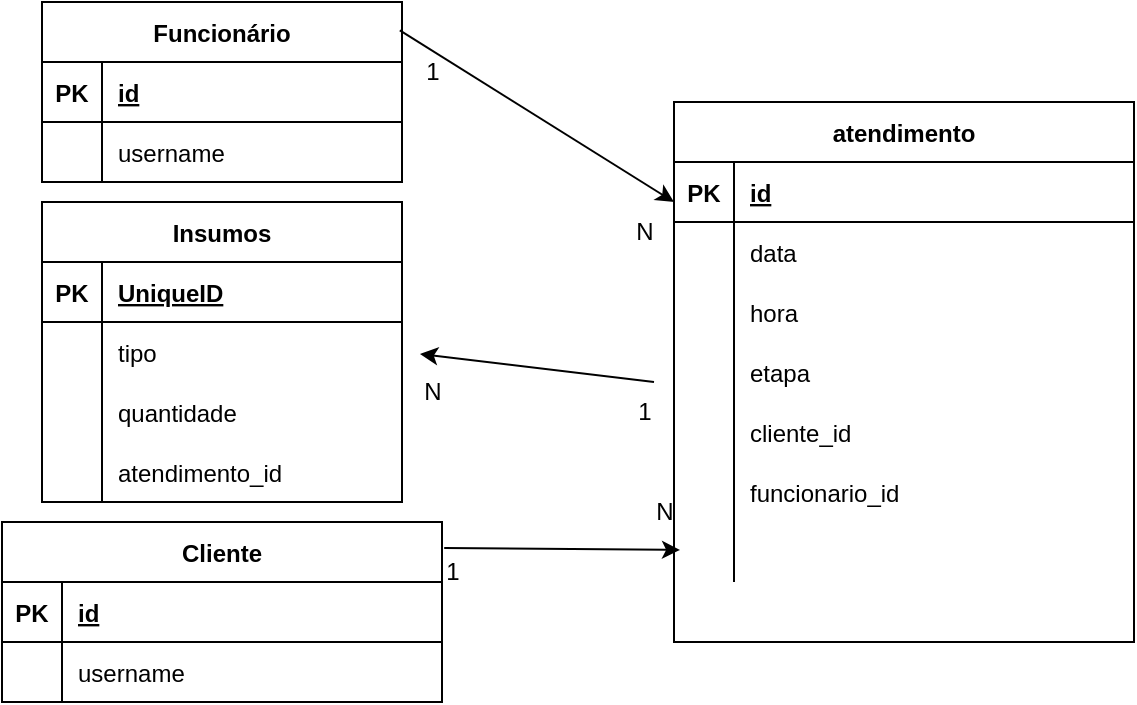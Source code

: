 <mxfile version="20.8.12" type="github">
  <diagram name="Página-1" id="WgWkjKN90W8pMYpgYEF1">
    <mxGraphModel dx="839" dy="454" grid="1" gridSize="10" guides="1" tooltips="1" connect="1" arrows="1" fold="1" page="1" pageScale="1" pageWidth="827" pageHeight="1169" math="0" shadow="0">
      <root>
        <mxCell id="0" />
        <mxCell id="1" parent="0" />
        <mxCell id="1_rDyukrvfi0iXDX1kIL-1" value="Cliente" style="shape=table;startSize=30;container=1;collapsible=1;childLayout=tableLayout;fixedRows=1;rowLines=0;fontStyle=1;align=center;resizeLast=1;" parent="1" vertex="1">
          <mxGeometry x="214" y="270" width="220" height="90" as="geometry" />
        </mxCell>
        <mxCell id="1_rDyukrvfi0iXDX1kIL-2" value="" style="shape=tableRow;horizontal=0;startSize=0;swimlaneHead=0;swimlaneBody=0;fillColor=none;collapsible=0;dropTarget=0;points=[[0,0.5],[1,0.5]];portConstraint=eastwest;top=0;left=0;right=0;bottom=1;" parent="1_rDyukrvfi0iXDX1kIL-1" vertex="1">
          <mxGeometry y="30" width="220" height="30" as="geometry" />
        </mxCell>
        <mxCell id="1_rDyukrvfi0iXDX1kIL-3" value="PK" style="shape=partialRectangle;connectable=0;fillColor=none;top=0;left=0;bottom=0;right=0;fontStyle=1;overflow=hidden;" parent="1_rDyukrvfi0iXDX1kIL-2" vertex="1">
          <mxGeometry width="30" height="30" as="geometry">
            <mxRectangle width="30" height="30" as="alternateBounds" />
          </mxGeometry>
        </mxCell>
        <mxCell id="1_rDyukrvfi0iXDX1kIL-4" value="id" style="shape=partialRectangle;connectable=0;fillColor=none;top=0;left=0;bottom=0;right=0;align=left;spacingLeft=6;fontStyle=5;overflow=hidden;" parent="1_rDyukrvfi0iXDX1kIL-2" vertex="1">
          <mxGeometry x="30" width="190" height="30" as="geometry">
            <mxRectangle width="190" height="30" as="alternateBounds" />
          </mxGeometry>
        </mxCell>
        <mxCell id="1_rDyukrvfi0iXDX1kIL-5" value="" style="shape=tableRow;horizontal=0;startSize=0;swimlaneHead=0;swimlaneBody=0;fillColor=none;collapsible=0;dropTarget=0;points=[[0,0.5],[1,0.5]];portConstraint=eastwest;top=0;left=0;right=0;bottom=0;" parent="1_rDyukrvfi0iXDX1kIL-1" vertex="1">
          <mxGeometry y="60" width="220" height="30" as="geometry" />
        </mxCell>
        <mxCell id="1_rDyukrvfi0iXDX1kIL-6" value="" style="shape=partialRectangle;connectable=0;fillColor=none;top=0;left=0;bottom=0;right=0;editable=1;overflow=hidden;" parent="1_rDyukrvfi0iXDX1kIL-5" vertex="1">
          <mxGeometry width="30" height="30" as="geometry">
            <mxRectangle width="30" height="30" as="alternateBounds" />
          </mxGeometry>
        </mxCell>
        <mxCell id="1_rDyukrvfi0iXDX1kIL-7" value="username" style="shape=partialRectangle;connectable=0;fillColor=none;top=0;left=0;bottom=0;right=0;align=left;spacingLeft=6;overflow=hidden;" parent="1_rDyukrvfi0iXDX1kIL-5" vertex="1">
          <mxGeometry x="30" width="190" height="30" as="geometry">
            <mxRectangle width="190" height="30" as="alternateBounds" />
          </mxGeometry>
        </mxCell>
        <mxCell id="1_rDyukrvfi0iXDX1kIL-14" value="atendimento" style="shape=table;startSize=30;container=1;collapsible=1;childLayout=tableLayout;fixedRows=1;rowLines=0;fontStyle=1;align=center;resizeLast=1;" parent="1" vertex="1">
          <mxGeometry x="550" y="60" width="230" height="270" as="geometry" />
        </mxCell>
        <mxCell id="1_rDyukrvfi0iXDX1kIL-15" value="" style="shape=tableRow;horizontal=0;startSize=0;swimlaneHead=0;swimlaneBody=0;fillColor=none;collapsible=0;dropTarget=0;points=[[0,0.5],[1,0.5]];portConstraint=eastwest;top=0;left=0;right=0;bottom=1;" parent="1_rDyukrvfi0iXDX1kIL-14" vertex="1">
          <mxGeometry y="30" width="230" height="30" as="geometry" />
        </mxCell>
        <mxCell id="1_rDyukrvfi0iXDX1kIL-16" value="PK" style="shape=partialRectangle;connectable=0;fillColor=none;top=0;left=0;bottom=0;right=0;fontStyle=1;overflow=hidden;" parent="1_rDyukrvfi0iXDX1kIL-15" vertex="1">
          <mxGeometry width="30" height="30" as="geometry">
            <mxRectangle width="30" height="30" as="alternateBounds" />
          </mxGeometry>
        </mxCell>
        <mxCell id="1_rDyukrvfi0iXDX1kIL-17" value="id" style="shape=partialRectangle;connectable=0;fillColor=none;top=0;left=0;bottom=0;right=0;align=left;spacingLeft=6;fontStyle=5;overflow=hidden;" parent="1_rDyukrvfi0iXDX1kIL-15" vertex="1">
          <mxGeometry x="30" width="200" height="30" as="geometry">
            <mxRectangle width="200" height="30" as="alternateBounds" />
          </mxGeometry>
        </mxCell>
        <mxCell id="1_rDyukrvfi0iXDX1kIL-18" value="" style="shape=tableRow;horizontal=0;startSize=0;swimlaneHead=0;swimlaneBody=0;fillColor=none;collapsible=0;dropTarget=0;points=[[0,0.5],[1,0.5]];portConstraint=eastwest;top=0;left=0;right=0;bottom=0;" parent="1_rDyukrvfi0iXDX1kIL-14" vertex="1">
          <mxGeometry y="60" width="230" height="30" as="geometry" />
        </mxCell>
        <mxCell id="1_rDyukrvfi0iXDX1kIL-19" value="" style="shape=partialRectangle;connectable=0;fillColor=none;top=0;left=0;bottom=0;right=0;editable=1;overflow=hidden;" parent="1_rDyukrvfi0iXDX1kIL-18" vertex="1">
          <mxGeometry width="30" height="30" as="geometry">
            <mxRectangle width="30" height="30" as="alternateBounds" />
          </mxGeometry>
        </mxCell>
        <mxCell id="1_rDyukrvfi0iXDX1kIL-20" value="data" style="shape=partialRectangle;connectable=0;fillColor=none;top=0;left=0;bottom=0;right=0;align=left;spacingLeft=6;overflow=hidden;" parent="1_rDyukrvfi0iXDX1kIL-18" vertex="1">
          <mxGeometry x="30" width="200" height="30" as="geometry">
            <mxRectangle width="200" height="30" as="alternateBounds" />
          </mxGeometry>
        </mxCell>
        <mxCell id="1_rDyukrvfi0iXDX1kIL-21" value="" style="shape=tableRow;horizontal=0;startSize=0;swimlaneHead=0;swimlaneBody=0;fillColor=none;collapsible=0;dropTarget=0;points=[[0,0.5],[1,0.5]];portConstraint=eastwest;top=0;left=0;right=0;bottom=0;" parent="1_rDyukrvfi0iXDX1kIL-14" vertex="1">
          <mxGeometry y="90" width="230" height="30" as="geometry" />
        </mxCell>
        <mxCell id="1_rDyukrvfi0iXDX1kIL-22" value="" style="shape=partialRectangle;connectable=0;fillColor=none;top=0;left=0;bottom=0;right=0;editable=1;overflow=hidden;" parent="1_rDyukrvfi0iXDX1kIL-21" vertex="1">
          <mxGeometry width="30" height="30" as="geometry">
            <mxRectangle width="30" height="30" as="alternateBounds" />
          </mxGeometry>
        </mxCell>
        <mxCell id="1_rDyukrvfi0iXDX1kIL-23" value="hora" style="shape=partialRectangle;connectable=0;fillColor=none;top=0;left=0;bottom=0;right=0;align=left;spacingLeft=6;overflow=hidden;" parent="1_rDyukrvfi0iXDX1kIL-21" vertex="1">
          <mxGeometry x="30" width="200" height="30" as="geometry">
            <mxRectangle width="200" height="30" as="alternateBounds" />
          </mxGeometry>
        </mxCell>
        <mxCell id="1_rDyukrvfi0iXDX1kIL-42" style="shape=tableRow;horizontal=0;startSize=0;swimlaneHead=0;swimlaneBody=0;fillColor=none;collapsible=0;dropTarget=0;points=[[0,0.5],[1,0.5]];portConstraint=eastwest;top=0;left=0;right=0;bottom=0;" parent="1_rDyukrvfi0iXDX1kIL-14" vertex="1">
          <mxGeometry y="120" width="230" height="30" as="geometry" />
        </mxCell>
        <mxCell id="1_rDyukrvfi0iXDX1kIL-43" style="shape=partialRectangle;connectable=0;fillColor=none;top=0;left=0;bottom=0;right=0;editable=1;overflow=hidden;" parent="1_rDyukrvfi0iXDX1kIL-42" vertex="1">
          <mxGeometry width="30" height="30" as="geometry">
            <mxRectangle width="30" height="30" as="alternateBounds" />
          </mxGeometry>
        </mxCell>
        <mxCell id="1_rDyukrvfi0iXDX1kIL-44" value="etapa" style="shape=partialRectangle;connectable=0;fillColor=none;top=0;left=0;bottom=0;right=0;align=left;spacingLeft=6;overflow=hidden;" parent="1_rDyukrvfi0iXDX1kIL-42" vertex="1">
          <mxGeometry x="30" width="200" height="30" as="geometry">
            <mxRectangle width="200" height="30" as="alternateBounds" />
          </mxGeometry>
        </mxCell>
        <mxCell id="1_rDyukrvfi0iXDX1kIL-45" style="shape=tableRow;horizontal=0;startSize=0;swimlaneHead=0;swimlaneBody=0;fillColor=none;collapsible=0;dropTarget=0;points=[[0,0.5],[1,0.5]];portConstraint=eastwest;top=0;left=0;right=0;bottom=0;" parent="1_rDyukrvfi0iXDX1kIL-14" vertex="1">
          <mxGeometry y="150" width="230" height="30" as="geometry" />
        </mxCell>
        <mxCell id="1_rDyukrvfi0iXDX1kIL-46" style="shape=partialRectangle;connectable=0;fillColor=none;top=0;left=0;bottom=0;right=0;editable=1;overflow=hidden;" parent="1_rDyukrvfi0iXDX1kIL-45" vertex="1">
          <mxGeometry width="30" height="30" as="geometry">
            <mxRectangle width="30" height="30" as="alternateBounds" />
          </mxGeometry>
        </mxCell>
        <mxCell id="1_rDyukrvfi0iXDX1kIL-47" value="cliente_id" style="shape=partialRectangle;connectable=0;fillColor=none;top=0;left=0;bottom=0;right=0;align=left;spacingLeft=6;overflow=hidden;" parent="1_rDyukrvfi0iXDX1kIL-45" vertex="1">
          <mxGeometry x="30" width="200" height="30" as="geometry">
            <mxRectangle width="200" height="30" as="alternateBounds" />
          </mxGeometry>
        </mxCell>
        <mxCell id="1_rDyukrvfi0iXDX1kIL-48" style="shape=tableRow;horizontal=0;startSize=0;swimlaneHead=0;swimlaneBody=0;fillColor=none;collapsible=0;dropTarget=0;points=[[0,0.5],[1,0.5]];portConstraint=eastwest;top=0;left=0;right=0;bottom=0;" parent="1_rDyukrvfi0iXDX1kIL-14" vertex="1">
          <mxGeometry y="180" width="230" height="30" as="geometry" />
        </mxCell>
        <mxCell id="1_rDyukrvfi0iXDX1kIL-49" style="shape=partialRectangle;connectable=0;fillColor=none;top=0;left=0;bottom=0;right=0;editable=1;overflow=hidden;" parent="1_rDyukrvfi0iXDX1kIL-48" vertex="1">
          <mxGeometry width="30" height="30" as="geometry">
            <mxRectangle width="30" height="30" as="alternateBounds" />
          </mxGeometry>
        </mxCell>
        <mxCell id="1_rDyukrvfi0iXDX1kIL-50" value="funcionario_id" style="shape=partialRectangle;connectable=0;fillColor=none;top=0;left=0;bottom=0;right=0;align=left;spacingLeft=6;overflow=hidden;" parent="1_rDyukrvfi0iXDX1kIL-48" vertex="1">
          <mxGeometry x="30" width="200" height="30" as="geometry">
            <mxRectangle width="200" height="30" as="alternateBounds" />
          </mxGeometry>
        </mxCell>
        <mxCell id="MTYbALJqZ4EmuBdygGYe-33" style="shape=tableRow;horizontal=0;startSize=0;swimlaneHead=0;swimlaneBody=0;fillColor=none;collapsible=0;dropTarget=0;points=[[0,0.5],[1,0.5]];portConstraint=eastwest;top=0;left=0;right=0;bottom=0;" parent="1_rDyukrvfi0iXDX1kIL-14" vertex="1">
          <mxGeometry y="210" width="230" height="30" as="geometry" />
        </mxCell>
        <mxCell id="MTYbALJqZ4EmuBdygGYe-34" style="shape=partialRectangle;connectable=0;fillColor=none;top=0;left=0;bottom=0;right=0;editable=1;overflow=hidden;" parent="MTYbALJqZ4EmuBdygGYe-33" vertex="1">
          <mxGeometry width="30" height="30" as="geometry">
            <mxRectangle width="30" height="30" as="alternateBounds" />
          </mxGeometry>
        </mxCell>
        <mxCell id="MTYbALJqZ4EmuBdygGYe-35" style="shape=partialRectangle;connectable=0;fillColor=none;top=0;left=0;bottom=0;right=0;align=left;spacingLeft=6;overflow=hidden;" parent="MTYbALJqZ4EmuBdygGYe-33" vertex="1">
          <mxGeometry x="30" width="200" height="30" as="geometry">
            <mxRectangle width="200" height="30" as="alternateBounds" />
          </mxGeometry>
        </mxCell>
        <mxCell id="1_rDyukrvfi0iXDX1kIL-27" value="Funcionário" style="shape=table;startSize=30;container=1;collapsible=1;childLayout=tableLayout;fixedRows=1;rowLines=0;fontStyle=1;align=center;resizeLast=1;" parent="1" vertex="1">
          <mxGeometry x="234" y="10" width="180" height="90" as="geometry" />
        </mxCell>
        <mxCell id="1_rDyukrvfi0iXDX1kIL-28" value="" style="shape=tableRow;horizontal=0;startSize=0;swimlaneHead=0;swimlaneBody=0;fillColor=none;collapsible=0;dropTarget=0;points=[[0,0.5],[1,0.5]];portConstraint=eastwest;top=0;left=0;right=0;bottom=1;" parent="1_rDyukrvfi0iXDX1kIL-27" vertex="1">
          <mxGeometry y="30" width="180" height="30" as="geometry" />
        </mxCell>
        <mxCell id="1_rDyukrvfi0iXDX1kIL-29" value="PK" style="shape=partialRectangle;connectable=0;fillColor=none;top=0;left=0;bottom=0;right=0;fontStyle=1;overflow=hidden;" parent="1_rDyukrvfi0iXDX1kIL-28" vertex="1">
          <mxGeometry width="30" height="30" as="geometry">
            <mxRectangle width="30" height="30" as="alternateBounds" />
          </mxGeometry>
        </mxCell>
        <mxCell id="1_rDyukrvfi0iXDX1kIL-30" value="id" style="shape=partialRectangle;connectable=0;fillColor=none;top=0;left=0;bottom=0;right=0;align=left;spacingLeft=6;fontStyle=5;overflow=hidden;" parent="1_rDyukrvfi0iXDX1kIL-28" vertex="1">
          <mxGeometry x="30" width="150" height="30" as="geometry">
            <mxRectangle width="150" height="30" as="alternateBounds" />
          </mxGeometry>
        </mxCell>
        <mxCell id="1_rDyukrvfi0iXDX1kIL-31" value="" style="shape=tableRow;horizontal=0;startSize=0;swimlaneHead=0;swimlaneBody=0;fillColor=none;collapsible=0;dropTarget=0;points=[[0,0.5],[1,0.5]];portConstraint=eastwest;top=0;left=0;right=0;bottom=0;" parent="1_rDyukrvfi0iXDX1kIL-27" vertex="1">
          <mxGeometry y="60" width="180" height="30" as="geometry" />
        </mxCell>
        <mxCell id="1_rDyukrvfi0iXDX1kIL-32" value="" style="shape=partialRectangle;connectable=0;fillColor=none;top=0;left=0;bottom=0;right=0;editable=1;overflow=hidden;" parent="1_rDyukrvfi0iXDX1kIL-31" vertex="1">
          <mxGeometry width="30" height="30" as="geometry">
            <mxRectangle width="30" height="30" as="alternateBounds" />
          </mxGeometry>
        </mxCell>
        <mxCell id="1_rDyukrvfi0iXDX1kIL-33" value="username" style="shape=partialRectangle;connectable=0;fillColor=none;top=0;left=0;bottom=0;right=0;align=left;spacingLeft=6;overflow=hidden;" parent="1_rDyukrvfi0iXDX1kIL-31" vertex="1">
          <mxGeometry x="30" width="150" height="30" as="geometry">
            <mxRectangle width="150" height="30" as="alternateBounds" />
          </mxGeometry>
        </mxCell>
        <mxCell id="1_rDyukrvfi0iXDX1kIL-40" value="" style="endArrow=classic;html=1;rounded=0;exitX=1.005;exitY=0.144;exitDx=0;exitDy=0;exitPerimeter=0;entryX=0.767;entryY=1.133;entryDx=0;entryDy=0;entryPerimeter=0;" parent="1" source="1_rDyukrvfi0iXDX1kIL-1" target="1_rDyukrvfi0iXDX1kIL-53" edge="1">
          <mxGeometry width="50" height="50" relative="1" as="geometry">
            <mxPoint x="450" y="290" as="sourcePoint" />
            <mxPoint x="550" y="240" as="targetPoint" />
          </mxGeometry>
        </mxCell>
        <mxCell id="1_rDyukrvfi0iXDX1kIL-41" value="" style="endArrow=classic;html=1;rounded=0;exitX=0.994;exitY=0.158;exitDx=0;exitDy=0;exitPerimeter=0;" parent="1" source="1_rDyukrvfi0iXDX1kIL-27" edge="1">
          <mxGeometry width="50" height="50" relative="1" as="geometry">
            <mxPoint x="390" y="260" as="sourcePoint" />
            <mxPoint x="550" y="110" as="targetPoint" />
          </mxGeometry>
        </mxCell>
        <mxCell id="1_rDyukrvfi0iXDX1kIL-51" value="N" style="text;html=1;align=center;verticalAlign=middle;resizable=0;points=[];autosize=1;strokeColor=none;fillColor=none;" parent="1" vertex="1">
          <mxGeometry x="520" y="110" width="30" height="30" as="geometry" />
        </mxCell>
        <mxCell id="1_rDyukrvfi0iXDX1kIL-52" value="1" style="text;html=1;align=center;verticalAlign=middle;resizable=0;points=[];autosize=1;strokeColor=none;fillColor=none;" parent="1" vertex="1">
          <mxGeometry x="414" y="30" width="30" height="30" as="geometry" />
        </mxCell>
        <mxCell id="1_rDyukrvfi0iXDX1kIL-53" value="N" style="text;html=1;align=center;verticalAlign=middle;resizable=0;points=[];autosize=1;strokeColor=none;fillColor=none;" parent="1" vertex="1">
          <mxGeometry x="530" y="250" width="30" height="30" as="geometry" />
        </mxCell>
        <mxCell id="1_rDyukrvfi0iXDX1kIL-54" value="1" style="text;html=1;align=center;verticalAlign=middle;resizable=0;points=[];autosize=1;strokeColor=none;fillColor=none;" parent="1" vertex="1">
          <mxGeometry x="424" y="280" width="30" height="30" as="geometry" />
        </mxCell>
        <mxCell id="MTYbALJqZ4EmuBdygGYe-5" value="Insumos" style="shape=table;startSize=30;container=1;collapsible=1;childLayout=tableLayout;fixedRows=1;rowLines=0;fontStyle=1;align=center;resizeLast=1;" parent="1" vertex="1">
          <mxGeometry x="234" y="110" width="180" height="150" as="geometry" />
        </mxCell>
        <mxCell id="MTYbALJqZ4EmuBdygGYe-6" value="" style="shape=tableRow;horizontal=0;startSize=0;swimlaneHead=0;swimlaneBody=0;fillColor=none;collapsible=0;dropTarget=0;points=[[0,0.5],[1,0.5]];portConstraint=eastwest;top=0;left=0;right=0;bottom=1;" parent="MTYbALJqZ4EmuBdygGYe-5" vertex="1">
          <mxGeometry y="30" width="180" height="30" as="geometry" />
        </mxCell>
        <mxCell id="MTYbALJqZ4EmuBdygGYe-7" value="PK" style="shape=partialRectangle;connectable=0;fillColor=none;top=0;left=0;bottom=0;right=0;fontStyle=1;overflow=hidden;" parent="MTYbALJqZ4EmuBdygGYe-6" vertex="1">
          <mxGeometry width="30" height="30" as="geometry">
            <mxRectangle width="30" height="30" as="alternateBounds" />
          </mxGeometry>
        </mxCell>
        <mxCell id="MTYbALJqZ4EmuBdygGYe-8" value="UniqueID" style="shape=partialRectangle;connectable=0;fillColor=none;top=0;left=0;bottom=0;right=0;align=left;spacingLeft=6;fontStyle=5;overflow=hidden;" parent="MTYbALJqZ4EmuBdygGYe-6" vertex="1">
          <mxGeometry x="30" width="150" height="30" as="geometry">
            <mxRectangle width="150" height="30" as="alternateBounds" />
          </mxGeometry>
        </mxCell>
        <mxCell id="MTYbALJqZ4EmuBdygGYe-9" value="" style="shape=tableRow;horizontal=0;startSize=0;swimlaneHead=0;swimlaneBody=0;fillColor=none;collapsible=0;dropTarget=0;points=[[0,0.5],[1,0.5]];portConstraint=eastwest;top=0;left=0;right=0;bottom=0;" parent="MTYbALJqZ4EmuBdygGYe-5" vertex="1">
          <mxGeometry y="60" width="180" height="30" as="geometry" />
        </mxCell>
        <mxCell id="MTYbALJqZ4EmuBdygGYe-10" value="" style="shape=partialRectangle;connectable=0;fillColor=none;top=0;left=0;bottom=0;right=0;editable=1;overflow=hidden;" parent="MTYbALJqZ4EmuBdygGYe-9" vertex="1">
          <mxGeometry width="30" height="30" as="geometry">
            <mxRectangle width="30" height="30" as="alternateBounds" />
          </mxGeometry>
        </mxCell>
        <mxCell id="MTYbALJqZ4EmuBdygGYe-11" value="tipo" style="shape=partialRectangle;connectable=0;fillColor=none;top=0;left=0;bottom=0;right=0;align=left;spacingLeft=6;overflow=hidden;" parent="MTYbALJqZ4EmuBdygGYe-9" vertex="1">
          <mxGeometry x="30" width="150" height="30" as="geometry">
            <mxRectangle width="150" height="30" as="alternateBounds" />
          </mxGeometry>
        </mxCell>
        <mxCell id="MTYbALJqZ4EmuBdygGYe-12" value="" style="shape=tableRow;horizontal=0;startSize=0;swimlaneHead=0;swimlaneBody=0;fillColor=none;collapsible=0;dropTarget=0;points=[[0,0.5],[1,0.5]];portConstraint=eastwest;top=0;left=0;right=0;bottom=0;" parent="MTYbALJqZ4EmuBdygGYe-5" vertex="1">
          <mxGeometry y="90" width="180" height="30" as="geometry" />
        </mxCell>
        <mxCell id="MTYbALJqZ4EmuBdygGYe-13" value="" style="shape=partialRectangle;connectable=0;fillColor=none;top=0;left=0;bottom=0;right=0;editable=1;overflow=hidden;" parent="MTYbALJqZ4EmuBdygGYe-12" vertex="1">
          <mxGeometry width="30" height="30" as="geometry">
            <mxRectangle width="30" height="30" as="alternateBounds" />
          </mxGeometry>
        </mxCell>
        <mxCell id="MTYbALJqZ4EmuBdygGYe-14" value="quantidade" style="shape=partialRectangle;connectable=0;fillColor=none;top=0;left=0;bottom=0;right=0;align=left;spacingLeft=6;overflow=hidden;" parent="MTYbALJqZ4EmuBdygGYe-12" vertex="1">
          <mxGeometry x="30" width="150" height="30" as="geometry">
            <mxRectangle width="150" height="30" as="alternateBounds" />
          </mxGeometry>
        </mxCell>
        <mxCell id="MTYbALJqZ4EmuBdygGYe-37" style="shape=tableRow;horizontal=0;startSize=0;swimlaneHead=0;swimlaneBody=0;fillColor=none;collapsible=0;dropTarget=0;points=[[0,0.5],[1,0.5]];portConstraint=eastwest;top=0;left=0;right=0;bottom=0;" parent="MTYbALJqZ4EmuBdygGYe-5" vertex="1">
          <mxGeometry y="120" width="180" height="30" as="geometry" />
        </mxCell>
        <mxCell id="MTYbALJqZ4EmuBdygGYe-38" style="shape=partialRectangle;connectable=0;fillColor=none;top=0;left=0;bottom=0;right=0;editable=1;overflow=hidden;" parent="MTYbALJqZ4EmuBdygGYe-37" vertex="1">
          <mxGeometry width="30" height="30" as="geometry">
            <mxRectangle width="30" height="30" as="alternateBounds" />
          </mxGeometry>
        </mxCell>
        <mxCell id="MTYbALJqZ4EmuBdygGYe-39" value="atendimento_id" style="shape=partialRectangle;connectable=0;fillColor=none;top=0;left=0;bottom=0;right=0;align=left;spacingLeft=6;overflow=hidden;" parent="MTYbALJqZ4EmuBdygGYe-37" vertex="1">
          <mxGeometry x="30" width="150" height="30" as="geometry">
            <mxRectangle width="150" height="30" as="alternateBounds" />
          </mxGeometry>
        </mxCell>
        <mxCell id="MTYbALJqZ4EmuBdygGYe-18" value="" style="endArrow=classic;html=1;rounded=0;entryX=0.3;entryY=-0.133;entryDx=0;entryDy=0;exitX=0.667;exitY=0;exitDx=0;exitDy=0;exitPerimeter=0;entryPerimeter=0;" parent="1" target="MTYbALJqZ4EmuBdygGYe-20" edge="1">
          <mxGeometry width="50" height="50" relative="1" as="geometry">
            <mxPoint x="540.01" y="200" as="sourcePoint" />
            <mxPoint x="560" y="120" as="targetPoint" />
            <Array as="points" />
          </mxGeometry>
        </mxCell>
        <mxCell id="MTYbALJqZ4EmuBdygGYe-20" value="N" style="text;html=1;align=center;verticalAlign=middle;resizable=0;points=[];autosize=1;strokeColor=none;fillColor=none;" parent="1" vertex="1">
          <mxGeometry x="414" y="190" width="30" height="30" as="geometry" />
        </mxCell>
        <mxCell id="MTYbALJqZ4EmuBdygGYe-36" value="1" style="text;html=1;align=center;verticalAlign=middle;resizable=0;points=[];autosize=1;strokeColor=none;fillColor=none;" parent="1" vertex="1">
          <mxGeometry x="520" y="200" width="30" height="30" as="geometry" />
        </mxCell>
      </root>
    </mxGraphModel>
  </diagram>
</mxfile>
